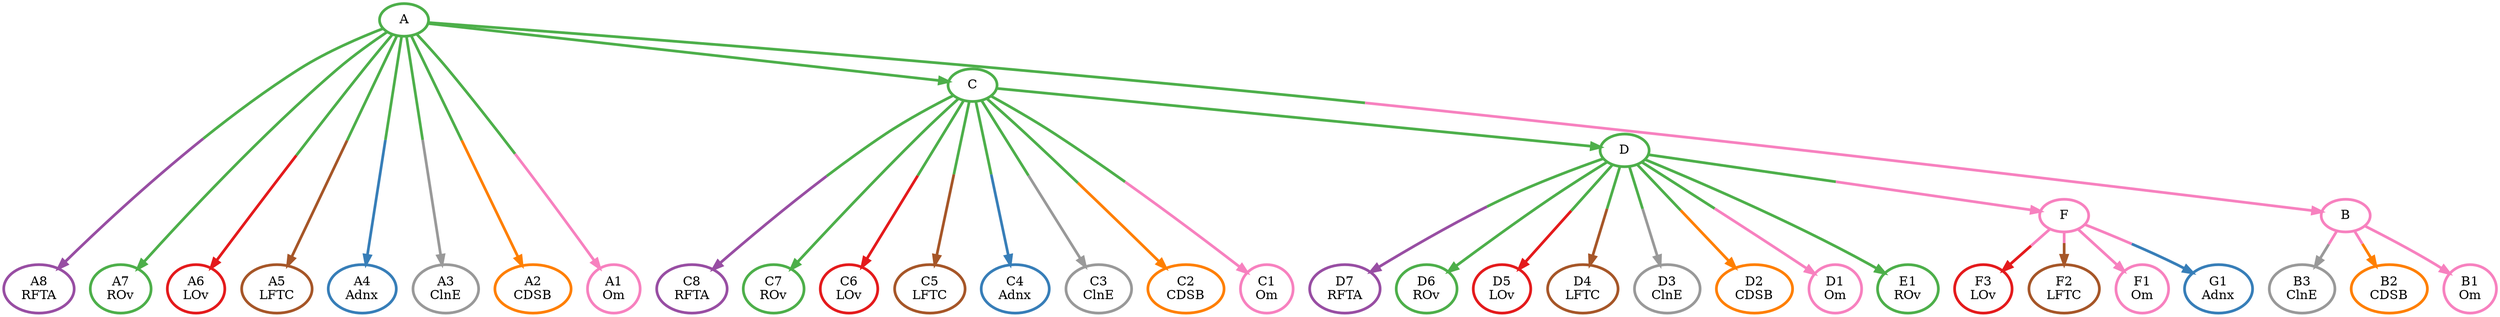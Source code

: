 digraph T {
	{
		rank=same
		35 [penwidth=3,colorscheme=set19,color=1,label="F3\nLOv"]
		34 [penwidth=3,colorscheme=set19,color=7,label="F2\nLFTC"]
		33 [penwidth=3,colorscheme=set19,color=8,label="F1\nOm"]
		32 [penwidth=3,colorscheme=set19,color=4,label="D7\nRFTA"]
		31 [penwidth=3,colorscheme=set19,color=3,label="D6\nROv"]
		30 [penwidth=3,colorscheme=set19,color=1,label="D5\nLOv"]
		29 [penwidth=3,colorscheme=set19,color=7,label="D4\nLFTC"]
		28 [penwidth=3,colorscheme=set19,color=9,label="D3\nClnE"]
		27 [penwidth=3,colorscheme=set19,color=5,label="D2\nCDSB"]
		26 [penwidth=3,colorscheme=set19,color=8,label="D1\nOm"]
		25 [penwidth=3,colorscheme=set19,color=4,label="C8\nRFTA"]
		24 [penwidth=3,colorscheme=set19,color=3,label="C7\nROv"]
		23 [penwidth=3,colorscheme=set19,color=1,label="C6\nLOv"]
		22 [penwidth=3,colorscheme=set19,color=7,label="C5\nLFTC"]
		21 [penwidth=3,colorscheme=set19,color=2,label="C4\nAdnx"]
		20 [penwidth=3,colorscheme=set19,color=9,label="C3\nClnE"]
		19 [penwidth=3,colorscheme=set19,color=5,label="C2\nCDSB"]
		18 [penwidth=3,colorscheme=set19,color=8,label="C1\nOm"]
		17 [penwidth=3,colorscheme=set19,color=9,label="B3\nClnE"]
		16 [penwidth=3,colorscheme=set19,color=5,label="B2\nCDSB"]
		15 [penwidth=3,colorscheme=set19,color=8,label="B1\nOm"]
		14 [penwidth=3,colorscheme=set19,color=4,label="A8\nRFTA"]
		13 [penwidth=3,colorscheme=set19,color=3,label="A7\nROv"]
		12 [penwidth=3,colorscheme=set19,color=1,label="A6\nLOv"]
		11 [penwidth=3,colorscheme=set19,color=7,label="A5\nLFTC"]
		10 [penwidth=3,colorscheme=set19,color=2,label="A4\nAdnx"]
		9 [penwidth=3,colorscheme=set19,color=9,label="A3\nClnE"]
		8 [penwidth=3,colorscheme=set19,color=5,label="A2\nCDSB"]
		7 [penwidth=3,colorscheme=set19,color=8,label="A1\nOm"]
		6 [penwidth=3,colorscheme=set19,color=2,label="G1\nAdnx"]
		4 [penwidth=3,colorscheme=set19,color=3,label="E1\nROv"]
	}
	5 [penwidth=3,colorscheme=set19,color=8,label="F"]
	3 [penwidth=3,colorscheme=set19,color=3,label="D"]
	2 [penwidth=3,colorscheme=set19,color=3,label="C"]
	1 [penwidth=3,colorscheme=set19,color=8,label="B"]
	0 [penwidth=3,colorscheme=set19,color=3,label="A"]
	5 -> 35 [penwidth=3,colorscheme=set19,color="8;0.5:1"]
	5 -> 34 [penwidth=3,colorscheme=set19,color="8;0.5:7"]
	5 -> 33 [penwidth=3,colorscheme=set19,color=8]
	5 -> 6 [penwidth=3,colorscheme=set19,color="8;0.5:2"]
	3 -> 32 [penwidth=3,colorscheme=set19,color="3;0.5:4"]
	3 -> 31 [penwidth=3,colorscheme=set19,color=3]
	3 -> 30 [penwidth=3,colorscheme=set19,color="3;0.5:1"]
	3 -> 29 [penwidth=3,colorscheme=set19,color="3;0.5:7"]
	3 -> 28 [penwidth=3,colorscheme=set19,color="3;0.5:9"]
	3 -> 27 [penwidth=3,colorscheme=set19,color="3;0.5:5"]
	3 -> 26 [penwidth=3,colorscheme=set19,color="3;0.5:8"]
	3 -> 5 [penwidth=3,colorscheme=set19,color="3;0.5:8"]
	3 -> 4 [penwidth=3,colorscheme=set19,color=3]
	2 -> 25 [penwidth=3,colorscheme=set19,color="3;0.5:4"]
	2 -> 24 [penwidth=3,colorscheme=set19,color=3]
	2 -> 23 [penwidth=3,colorscheme=set19,color="3;0.5:1"]
	2 -> 22 [penwidth=3,colorscheme=set19,color="3;0.5:7"]
	2 -> 21 [penwidth=3,colorscheme=set19,color="3;0.5:2"]
	2 -> 20 [penwidth=3,colorscheme=set19,color="3;0.5:9"]
	2 -> 19 [penwidth=3,colorscheme=set19,color="3;0.5:5"]
	2 -> 18 [penwidth=3,colorscheme=set19,color="3;0.5:8"]
	2 -> 3 [penwidth=3,colorscheme=set19,color=3]
	1 -> 17 [penwidth=3,colorscheme=set19,color="8;0.5:9"]
	1 -> 16 [penwidth=3,colorscheme=set19,color="8;0.5:5"]
	1 -> 15 [penwidth=3,colorscheme=set19,color=8]
	0 -> 14 [penwidth=3,colorscheme=set19,color="3;0.5:4"]
	0 -> 13 [penwidth=3,colorscheme=set19,color=3]
	0 -> 12 [penwidth=3,colorscheme=set19,color="3;0.5:1"]
	0 -> 11 [penwidth=3,colorscheme=set19,color="3;0.5:7"]
	0 -> 10 [penwidth=3,colorscheme=set19,color="3;0.5:2"]
	0 -> 9 [penwidth=3,colorscheme=set19,color="3;0.5:9"]
	0 -> 8 [penwidth=3,colorscheme=set19,color="3;0.5:5"]
	0 -> 7 [penwidth=3,colorscheme=set19,color="3;0.5:8"]
	0 -> 2 [penwidth=3,colorscheme=set19,color=3]
	0 -> 1 [penwidth=3,colorscheme=set19,color="3;0.5:8"]
}
